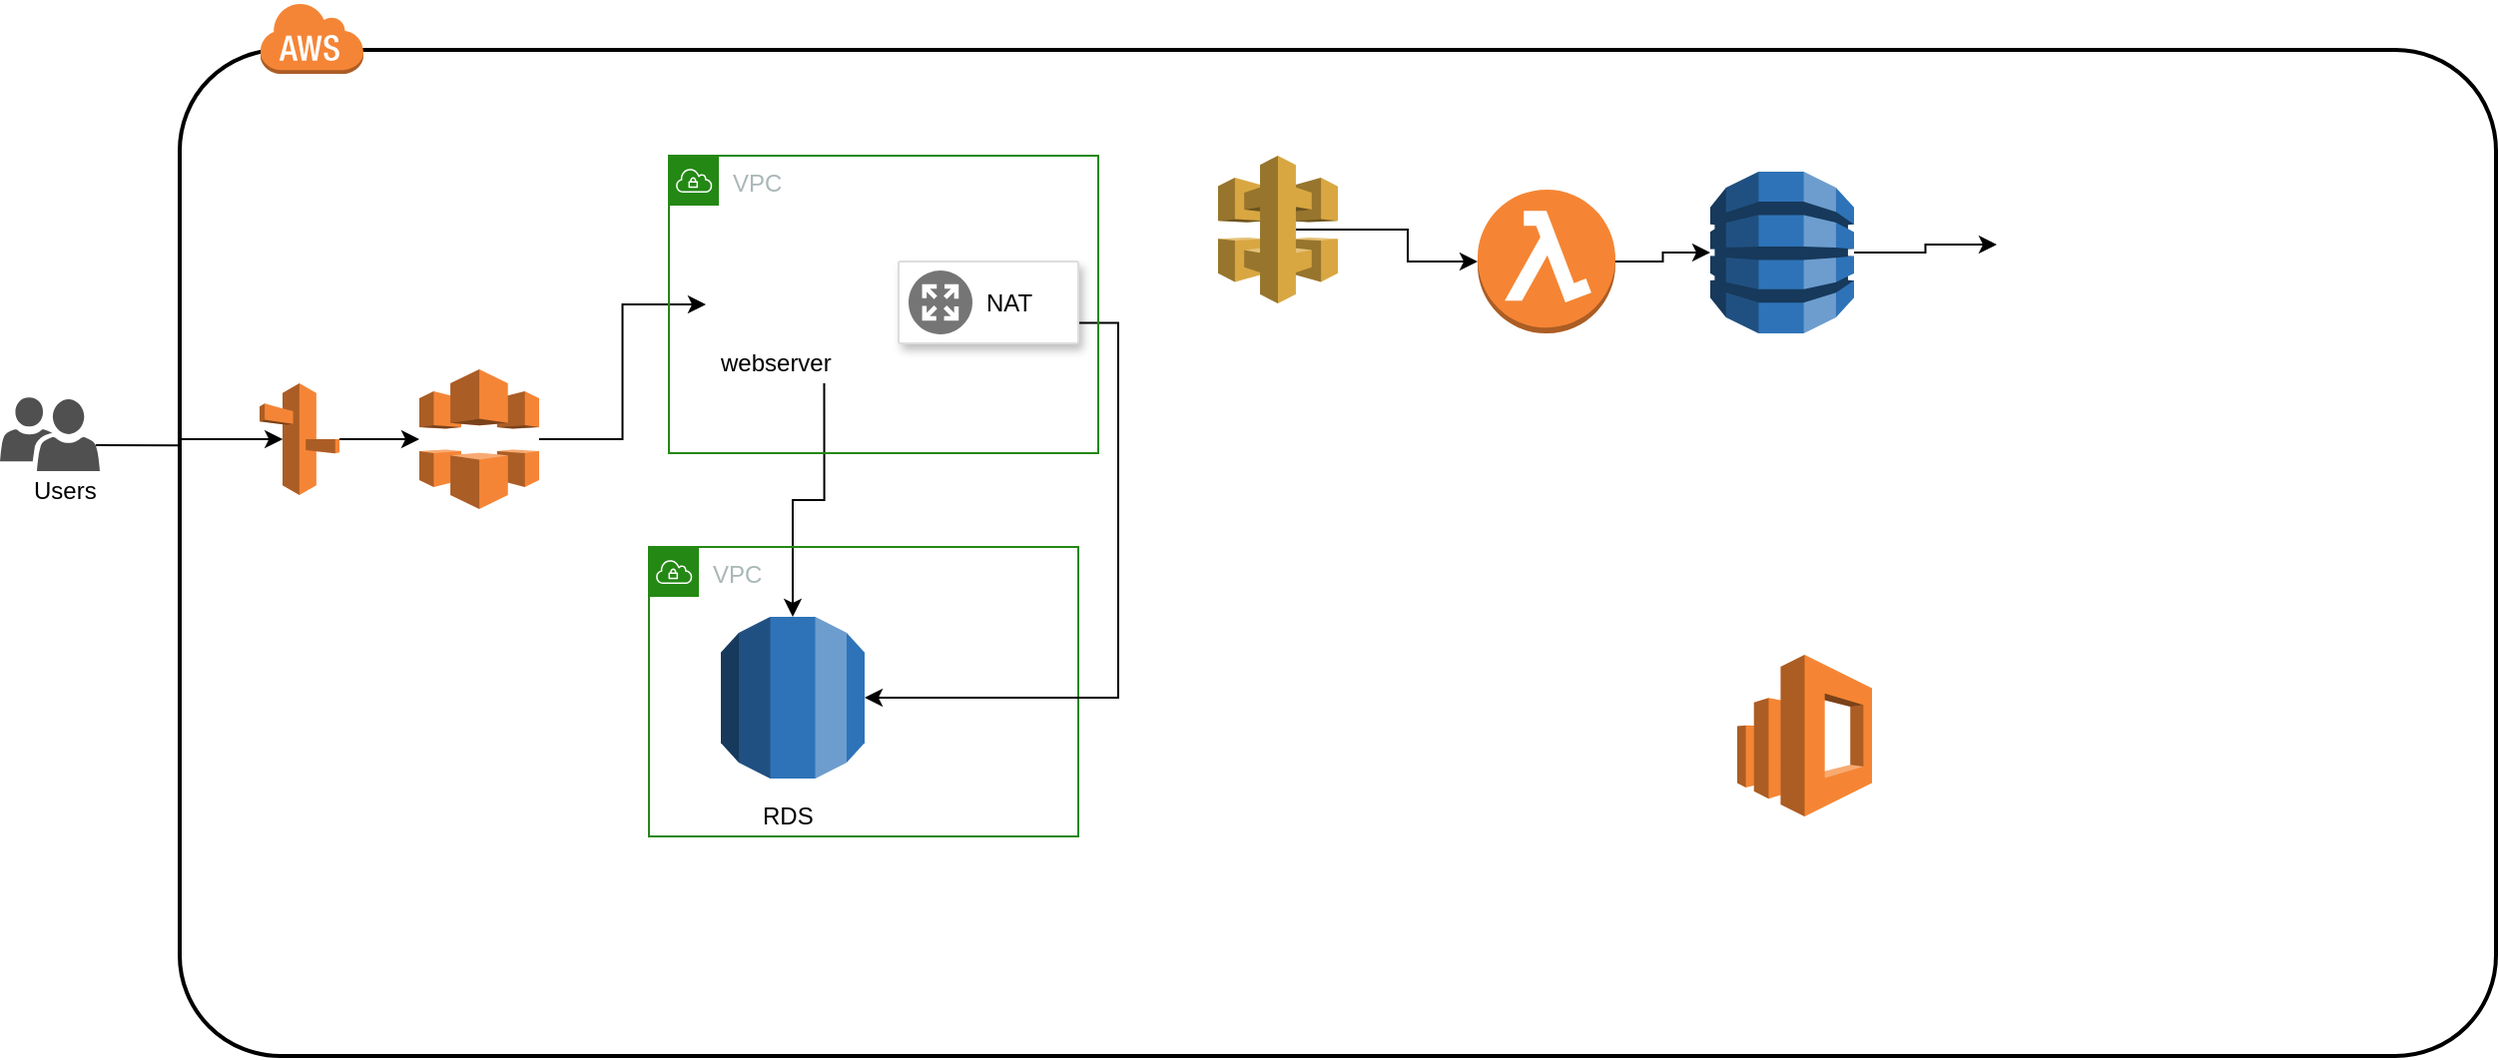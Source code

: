<mxfile version="11.0.1" type="github"><diagram id="tBWnV-1wZHp_lsIUHJR5" name="Page-1"><mxGraphModel dx="786" dy="498" grid="1" gridSize="10" guides="1" tooltips="1" connect="1" arrows="1" fold="1" page="1" pageScale="1" pageWidth="850" pageHeight="1100" math="0" shadow="0"><root><mxCell id="0"/><mxCell id="1" parent="0"/><mxCell id="K6LLbggGVCLsPsBQeRrR-7" value="" style="rounded=1;arcSize=10;dashed=0;strokeColor=#000000;fillColor=none;gradientColor=none;strokeWidth=2;" vertex="1" parent="1"><mxGeometry x="180" y="236" width="1160" height="504" as="geometry"/></mxCell><mxCell id="K6LLbggGVCLsPsBQeRrR-8" value="" style="dashed=0;html=1;shape=mxgraph.aws3.cloud;fillColor=#F58536;gradientColor=none;dashed=0;" vertex="1" parent="1"><mxGeometry x="220" y="212" width="52" height="36" as="geometry"/></mxCell><mxCell id="K6LLbggGVCLsPsBQeRrR-18" style="edgeStyle=orthogonalEdgeStyle;rounded=0;orthogonalLoop=1;jettySize=auto;html=1;exitX=0.96;exitY=0.65;exitDx=0;exitDy=0;exitPerimeter=0;entryX=0.29;entryY=0.5;entryDx=0;entryDy=0;entryPerimeter=0;" edge="1" parent="1" source="K6LLbggGVCLsPsBQeRrR-9" target="K6LLbggGVCLsPsBQeRrR-11"><mxGeometry relative="1" as="geometry"/></mxCell><mxCell id="K6LLbggGVCLsPsBQeRrR-9" value="" style="pointerEvents=1;shadow=0;dashed=0;html=1;strokeColor=none;labelPosition=center;verticalLabelPosition=bottom;verticalAlign=top;align=center;shape=mxgraph.mscae.intune.user_group;fillColor=#505050;" vertex="1" parent="1"><mxGeometry x="90" y="410" width="50" height="37" as="geometry"/></mxCell><mxCell id="K6LLbggGVCLsPsBQeRrR-10" value="Users" style="text;html=1;resizable=0;points=[];autosize=1;align=left;verticalAlign=top;spacingTop=-4;direction=south;" vertex="1" parent="1"><mxGeometry x="105" y="447" width="20" height="50" as="geometry"/></mxCell><mxCell id="K6LLbggGVCLsPsBQeRrR-13" value="" style="edgeStyle=orthogonalEdgeStyle;rounded=0;orthogonalLoop=1;jettySize=auto;html=1;" edge="1" parent="1" source="K6LLbggGVCLsPsBQeRrR-11" target="K6LLbggGVCLsPsBQeRrR-12"><mxGeometry relative="1" as="geometry"/></mxCell><mxCell id="K6LLbggGVCLsPsBQeRrR-11" value="" style="outlineConnect=0;dashed=0;verticalLabelPosition=bottom;verticalAlign=top;align=center;html=1;shape=mxgraph.aws3.route_53;fillColor=#F58536;gradientColor=none;" vertex="1" parent="1"><mxGeometry x="220" y="403" width="40" height="56" as="geometry"/></mxCell><mxCell id="K6LLbggGVCLsPsBQeRrR-21" style="edgeStyle=orthogonalEdgeStyle;rounded=0;orthogonalLoop=1;jettySize=auto;html=1;exitX=1;exitY=0.5;exitDx=0;exitDy=0;exitPerimeter=0;" edge="1" parent="1" source="K6LLbggGVCLsPsBQeRrR-12" target="K6LLbggGVCLsPsBQeRrR-20"><mxGeometry relative="1" as="geometry"/></mxCell><mxCell id="K6LLbggGVCLsPsBQeRrR-12" value="" style="outlineConnect=0;dashed=0;verticalLabelPosition=bottom;verticalAlign=top;align=center;html=1;shape=mxgraph.aws3.cloudfront;fillColor=#F58536;gradientColor=none;" vertex="1" parent="1"><mxGeometry x="300" y="396" width="60" height="70" as="geometry"/></mxCell><mxCell id="K6LLbggGVCLsPsBQeRrR-36" style="edgeStyle=orthogonalEdgeStyle;rounded=0;orthogonalLoop=1;jettySize=auto;html=1;exitX=0.75;exitY=1;exitDx=0;exitDy=0;" edge="1" parent="1" source="K6LLbggGVCLsPsBQeRrR-20" target="K6LLbggGVCLsPsBQeRrR-25"><mxGeometry relative="1" as="geometry"/></mxCell><mxCell id="K6LLbggGVCLsPsBQeRrR-20" value="" style="shape=image;html=1;verticalAlign=top;verticalLabelPosition=bottom;labelBackgroundColor=#ffffff;imageAspect=0;aspect=fixed;image=https://cdn2.iconfinder.com/data/icons/amazon-aws-stencils/100/Compute__Networking_copy_Amazon_EC2_Instances-128.png" vertex="1" parent="1"><mxGeometry x="443.5" y="324" width="79" height="79" as="geometry"/></mxCell><mxCell id="K6LLbggGVCLsPsBQeRrR-23" value="webserver&lt;br&gt;" style="text;html=1;resizable=0;points=[];autosize=1;align=left;verticalAlign=top;spacingTop=-4;" vertex="1" parent="1"><mxGeometry x="449" y="383" width="70" height="20" as="geometry"/></mxCell><mxCell id="K6LLbggGVCLsPsBQeRrR-24" value="VPC" style="points=[[0,0],[0.25,0],[0.5,0],[0.75,0],[1,0],[1,0.25],[1,0.5],[1,0.75],[1,1],[0.75,1],[0.5,1],[0.25,1],[0,1],[0,0.75],[0,0.5],[0,0.25]];outlineConnect=0;gradientColor=none;html=1;whiteSpace=wrap;fontSize=12;fontStyle=0;shape=mxgraph.aws4.group;grIcon=mxgraph.aws4.group_vpc;strokeColor=#248814;fillColor=none;verticalAlign=top;align=left;spacingLeft=30;fontColor=#AAB7B8;dashed=0;" vertex="1" parent="1"><mxGeometry x="415" y="485" width="215" height="145" as="geometry"/></mxCell><mxCell id="K6LLbggGVCLsPsBQeRrR-25" value="" style="outlineConnect=0;dashed=0;verticalLabelPosition=bottom;verticalAlign=top;align=center;html=1;shape=mxgraph.aws3.rds;fillColor=#2E73B8;gradientColor=none;" vertex="1" parent="1"><mxGeometry x="451" y="520" width="72" height="81" as="geometry"/></mxCell><mxCell id="K6LLbggGVCLsPsBQeRrR-26" value="RDS" style="text;html=1;resizable=0;points=[];autosize=1;align=left;verticalAlign=top;spacingTop=-4;" vertex="1" parent="1"><mxGeometry x="470" y="610" width="40" height="20" as="geometry"/></mxCell><mxCell id="K6LLbggGVCLsPsBQeRrR-33" style="edgeStyle=orthogonalEdgeStyle;rounded=0;orthogonalLoop=1;jettySize=auto;html=1;exitX=1;exitY=0.75;exitDx=0;exitDy=0;entryX=1;entryY=0.5;entryDx=0;entryDy=0;entryPerimeter=0;" edge="1" parent="1" source="K6LLbggGVCLsPsBQeRrR-29" target="K6LLbggGVCLsPsBQeRrR-25"><mxGeometry relative="1" as="geometry"/></mxCell><mxCell id="K6LLbggGVCLsPsBQeRrR-29" value="" style="strokeColor=#dddddd;fillColor=#ffffff;shadow=1;strokeWidth=1;rounded=1;absoluteArcSize=1;arcSize=2;" vertex="1" parent="1"><mxGeometry x="540" y="342" width="90" height="41" as="geometry"/></mxCell><mxCell id="K6LLbggGVCLsPsBQeRrR-30" value="NAT" style="dashed=0;connectable=0;html=1;fillColor=#757575;strokeColor=none;shape=mxgraph.gcp2.nat;part=1;labelPosition=right;verticalLabelPosition=middle;align=left;verticalAlign=middle;spacingLeft=5;fontColor=#000000;fontSize=12;" vertex="1" parent="K6LLbggGVCLsPsBQeRrR-29"><mxGeometry y="0.5" width="32" height="32" relative="1" as="geometry"><mxPoint x="5" y="-16" as="offset"/></mxGeometry></mxCell><mxCell id="K6LLbggGVCLsPsBQeRrR-22" value="VPC" style="points=[[0,0],[0.25,0],[0.5,0],[0.75,0],[1,0],[1,0.25],[1,0.5],[1,0.75],[1,1],[0.75,1],[0.5,1],[0.25,1],[0,1],[0,0.75],[0,0.5],[0,0.25]];outlineConnect=0;gradientColor=none;html=1;whiteSpace=wrap;fontSize=12;fontStyle=0;shape=mxgraph.aws4.group;grIcon=mxgraph.aws4.group_vpc;strokeColor=#248814;fillColor=none;verticalAlign=top;align=left;spacingLeft=30;fontColor=#AAB7B8;dashed=0;" vertex="1" parent="1"><mxGeometry x="425" y="289" width="215" height="149" as="geometry"/></mxCell><mxCell id="K6LLbggGVCLsPsBQeRrR-43" style="edgeStyle=orthogonalEdgeStyle;rounded=0;orthogonalLoop=1;jettySize=auto;html=1;exitX=0.65;exitY=0.5;exitDx=0;exitDy=0;exitPerimeter=0;" edge="1" parent="1" source="K6LLbggGVCLsPsBQeRrR-37" target="K6LLbggGVCLsPsBQeRrR-39"><mxGeometry relative="1" as="geometry"/></mxCell><mxCell id="K6LLbggGVCLsPsBQeRrR-37" value="" style="outlineConnect=0;dashed=0;verticalLabelPosition=bottom;verticalAlign=top;align=center;html=1;shape=mxgraph.aws3.api_gateway;fillColor=#D9A741;gradientColor=none;" vertex="1" parent="1"><mxGeometry x="700" y="289" width="60" height="74" as="geometry"/></mxCell><mxCell id="K6LLbggGVCLsPsBQeRrR-44" style="edgeStyle=orthogonalEdgeStyle;rounded=0;orthogonalLoop=1;jettySize=auto;html=1;exitX=1;exitY=0.5;exitDx=0;exitDy=0;exitPerimeter=0;" edge="1" parent="1" source="K6LLbggGVCLsPsBQeRrR-39" target="K6LLbggGVCLsPsBQeRrR-40"><mxGeometry relative="1" as="geometry"/></mxCell><mxCell id="K6LLbggGVCLsPsBQeRrR-39" value="" style="outlineConnect=0;dashed=0;verticalLabelPosition=bottom;verticalAlign=top;align=center;html=1;shape=mxgraph.aws3.lambda_function;fillColor=#F58534;gradientColor=none;" vertex="1" parent="1"><mxGeometry x="830" y="306" width="69" height="72" as="geometry"/></mxCell><mxCell id="K6LLbggGVCLsPsBQeRrR-45" style="edgeStyle=orthogonalEdgeStyle;rounded=0;orthogonalLoop=1;jettySize=auto;html=1;exitX=1;exitY=0.5;exitDx=0;exitDy=0;exitPerimeter=0;" edge="1" parent="1" source="K6LLbggGVCLsPsBQeRrR-40" target="K6LLbggGVCLsPsBQeRrR-41"><mxGeometry relative="1" as="geometry"/></mxCell><mxCell id="K6LLbggGVCLsPsBQeRrR-40" value="" style="outlineConnect=0;dashed=0;verticalLabelPosition=bottom;verticalAlign=top;align=center;html=1;shape=mxgraph.aws3.dynamo_db;fillColor=#2E73B8;gradientColor=none;" vertex="1" parent="1"><mxGeometry x="946.5" y="297" width="72" height="81" as="geometry"/></mxCell><mxCell id="K6LLbggGVCLsPsBQeRrR-41" value="" style="shape=image;html=1;verticalAlign=top;verticalLabelPosition=bottom;labelBackgroundColor=#ffffff;imageAspect=0;aspect=fixed;image=https://cdn2.iconfinder.com/data/icons/amazon-aws-stencils/100/Database_copy_DynamoDB_Attributes-128.png" vertex="1" parent="1"><mxGeometry x="1090" y="297" width="73" height="73" as="geometry"/></mxCell><mxCell id="K6LLbggGVCLsPsBQeRrR-42" value="" style="outlineConnect=0;dashed=0;verticalLabelPosition=bottom;verticalAlign=top;align=center;html=1;shape=mxgraph.aws3.elasticsearch_service;fillColor=#F58534;gradientColor=none;" vertex="1" parent="1"><mxGeometry x="960" y="539" width="67.5" height="81" as="geometry"/></mxCell></root></mxGraphModel></diagram></mxfile>